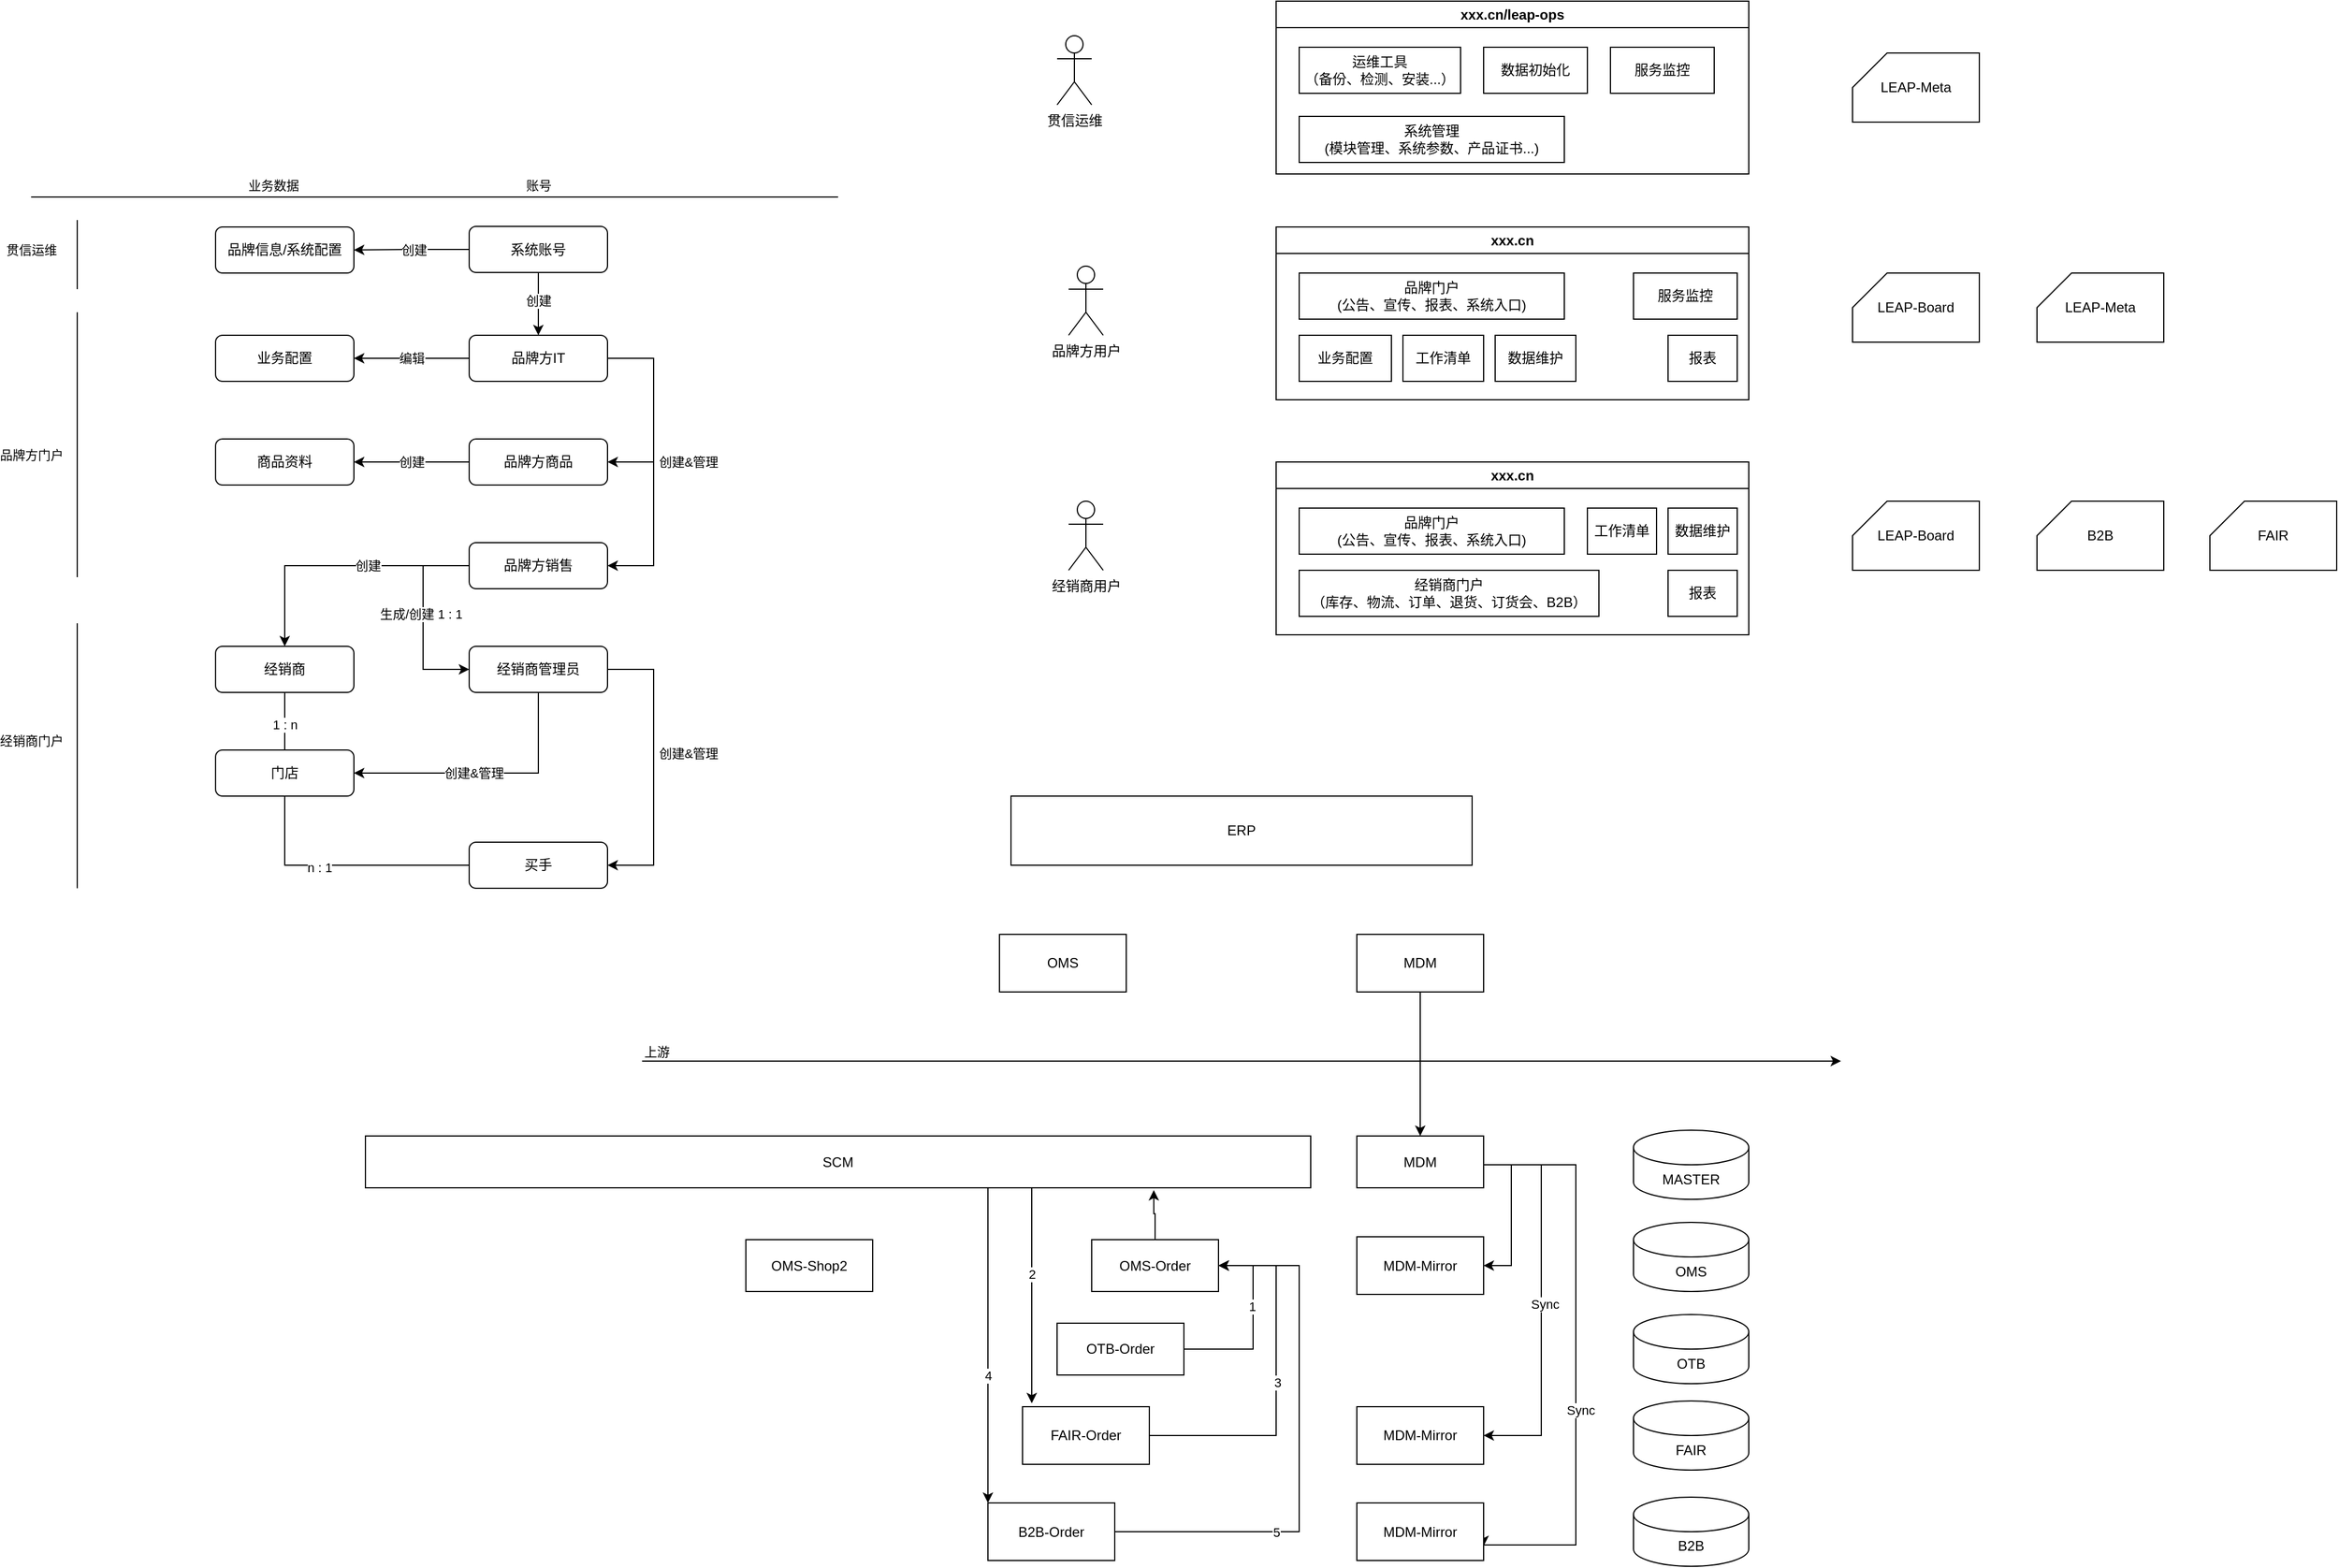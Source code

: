 <mxfile version="21.3.8" type="github">
  <diagram id="C5RBs43oDa-KdzZeNtuy" name="Page-1">
    <mxGraphModel dx="4014" dy="2887" grid="1" gridSize="10" guides="1" tooltips="1" connect="1" arrows="1" fold="1" page="1" pageScale="1" pageWidth="827" pageHeight="1169" math="0" shadow="0">
      <root>
        <mxCell id="WIyWlLk6GJQsqaUBKTNV-0" />
        <mxCell id="WIyWlLk6GJQsqaUBKTNV-1" parent="WIyWlLk6GJQsqaUBKTNV-0" />
        <mxCell id="aKXcUhwsYdAueO1rFDs8-0" value="MASTER" style="shape=cylinder3;whiteSpace=wrap;html=1;boundedLbl=1;backgroundOutline=1;size=15;" vertex="1" parent="WIyWlLk6GJQsqaUBKTNV-1">
          <mxGeometry x="650" y="160" width="100" height="60" as="geometry" />
        </mxCell>
        <mxCell id="aKXcUhwsYdAueO1rFDs8-1" value="FAIR" style="shape=cylinder3;whiteSpace=wrap;html=1;boundedLbl=1;backgroundOutline=1;size=15;" vertex="1" parent="WIyWlLk6GJQsqaUBKTNV-1">
          <mxGeometry x="650" y="395" width="100" height="60" as="geometry" />
        </mxCell>
        <mxCell id="aKXcUhwsYdAueO1rFDs8-2" value="B2B" style="shape=cylinder3;whiteSpace=wrap;html=1;boundedLbl=1;backgroundOutline=1;size=15;" vertex="1" parent="WIyWlLk6GJQsqaUBKTNV-1">
          <mxGeometry x="650" y="478.5" width="100" height="60" as="geometry" />
        </mxCell>
        <mxCell id="aKXcUhwsYdAueO1rFDs8-9" style="edgeStyle=orthogonalEdgeStyle;rounded=0;orthogonalLoop=1;jettySize=auto;html=1;exitX=1;exitY=0.5;exitDx=0;exitDy=0;entryX=1;entryY=0.5;entryDx=0;entryDy=0;" edge="1" parent="WIyWlLk6GJQsqaUBKTNV-1" source="aKXcUhwsYdAueO1rFDs8-3" target="aKXcUhwsYdAueO1rFDs8-7">
          <mxGeometry relative="1" as="geometry">
            <Array as="points">
              <mxPoint x="570" y="190" />
              <mxPoint x="570" y="425" />
            </Array>
          </mxGeometry>
        </mxCell>
        <mxCell id="aKXcUhwsYdAueO1rFDs8-13" value="Sync" style="edgeLabel;html=1;align=center;verticalAlign=middle;resizable=0;points=[];" vertex="1" connectable="0" parent="aKXcUhwsYdAueO1rFDs8-9">
          <mxGeometry x="0.024" y="3" relative="1" as="geometry">
            <mxPoint as="offset" />
          </mxGeometry>
        </mxCell>
        <mxCell id="aKXcUhwsYdAueO1rFDs8-10" style="edgeStyle=orthogonalEdgeStyle;rounded=0;orthogonalLoop=1;jettySize=auto;html=1;entryX=1;entryY=0.75;entryDx=0;entryDy=0;" edge="1" parent="WIyWlLk6GJQsqaUBKTNV-1" source="aKXcUhwsYdAueO1rFDs8-3" target="aKXcUhwsYdAueO1rFDs8-8">
          <mxGeometry relative="1" as="geometry">
            <Array as="points">
              <mxPoint x="600" y="190" />
              <mxPoint x="600" y="520" />
            </Array>
          </mxGeometry>
        </mxCell>
        <mxCell id="aKXcUhwsYdAueO1rFDs8-14" value="Sync" style="edgeLabel;html=1;align=center;verticalAlign=middle;resizable=0;points=[];" vertex="1" connectable="0" parent="aKXcUhwsYdAueO1rFDs8-10">
          <mxGeometry x="0.191" y="4" relative="1" as="geometry">
            <mxPoint as="offset" />
          </mxGeometry>
        </mxCell>
        <mxCell id="aKXcUhwsYdAueO1rFDs8-61" style="edgeStyle=orthogonalEdgeStyle;rounded=0;orthogonalLoop=1;jettySize=auto;html=1;exitX=1;exitY=0.5;exitDx=0;exitDy=0;entryX=1;entryY=0.5;entryDx=0;entryDy=0;" edge="1" parent="WIyWlLk6GJQsqaUBKTNV-1" source="aKXcUhwsYdAueO1rFDs8-3" target="aKXcUhwsYdAueO1rFDs8-60">
          <mxGeometry relative="1" as="geometry">
            <Array as="points">
              <mxPoint x="520" y="190" />
              <mxPoint x="544" y="190" />
              <mxPoint x="544" y="278" />
            </Array>
          </mxGeometry>
        </mxCell>
        <mxCell id="aKXcUhwsYdAueO1rFDs8-3" value="MDM" style="rounded=0;whiteSpace=wrap;html=1;" vertex="1" parent="WIyWlLk6GJQsqaUBKTNV-1">
          <mxGeometry x="410" y="165" width="110" height="45" as="geometry" />
        </mxCell>
        <mxCell id="aKXcUhwsYdAueO1rFDs8-4" value="" style="endArrow=classic;html=1;rounded=0;" edge="1" parent="WIyWlLk6GJQsqaUBKTNV-1">
          <mxGeometry relative="1" as="geometry">
            <mxPoint x="-210" y="100" as="sourcePoint" />
            <mxPoint x="830" y="100" as="targetPoint" />
          </mxGeometry>
        </mxCell>
        <mxCell id="aKXcUhwsYdAueO1rFDs8-6" value="上游" style="edgeLabel;resizable=0;html=1;align=left;verticalAlign=bottom;" connectable="0" vertex="1" parent="aKXcUhwsYdAueO1rFDs8-4">
          <mxGeometry x="-1" relative="1" as="geometry" />
        </mxCell>
        <mxCell id="aKXcUhwsYdAueO1rFDs8-7" value="MDM-Mirror" style="rounded=0;whiteSpace=wrap;html=1;" vertex="1" parent="WIyWlLk6GJQsqaUBKTNV-1">
          <mxGeometry x="410" y="400" width="110" height="50" as="geometry" />
        </mxCell>
        <mxCell id="aKXcUhwsYdAueO1rFDs8-8" value="MDM-Mirror" style="rounded=0;whiteSpace=wrap;html=1;" vertex="1" parent="WIyWlLk6GJQsqaUBKTNV-1">
          <mxGeometry x="410" y="483.5" width="110" height="50" as="geometry" />
        </mxCell>
        <mxCell id="aKXcUhwsYdAueO1rFDs8-12" style="edgeStyle=orthogonalEdgeStyle;rounded=0;orthogonalLoop=1;jettySize=auto;html=1;entryX=0.5;entryY=0;entryDx=0;entryDy=0;" edge="1" parent="WIyWlLk6GJQsqaUBKTNV-1" source="aKXcUhwsYdAueO1rFDs8-11" target="aKXcUhwsYdAueO1rFDs8-3">
          <mxGeometry relative="1" as="geometry" />
        </mxCell>
        <mxCell id="aKXcUhwsYdAueO1rFDs8-11" value="MDM" style="rounded=0;whiteSpace=wrap;html=1;" vertex="1" parent="WIyWlLk6GJQsqaUBKTNV-1">
          <mxGeometry x="410" y="-10" width="110" height="50" as="geometry" />
        </mxCell>
        <mxCell id="aKXcUhwsYdAueO1rFDs8-53" style="edgeStyle=orthogonalEdgeStyle;rounded=0;orthogonalLoop=1;jettySize=auto;html=1;exitX=0.5;exitY=0;exitDx=0;exitDy=0;entryX=0.834;entryY=1.044;entryDx=0;entryDy=0;entryPerimeter=0;" edge="1" parent="WIyWlLk6GJQsqaUBKTNV-1" source="aKXcUhwsYdAueO1rFDs8-16" target="aKXcUhwsYdAueO1rFDs8-30">
          <mxGeometry relative="1" as="geometry" />
        </mxCell>
        <mxCell id="aKXcUhwsYdAueO1rFDs8-16" value="OMS-Order" style="rounded=0;whiteSpace=wrap;html=1;" vertex="1" parent="WIyWlLk6GJQsqaUBKTNV-1">
          <mxGeometry x="180" y="255" width="110" height="45" as="geometry" />
        </mxCell>
        <mxCell id="aKXcUhwsYdAueO1rFDs8-41" style="edgeStyle=orthogonalEdgeStyle;rounded=0;orthogonalLoop=1;jettySize=auto;html=1;exitX=1;exitY=0.5;exitDx=0;exitDy=0;entryX=1;entryY=0.5;entryDx=0;entryDy=0;" edge="1" parent="WIyWlLk6GJQsqaUBKTNV-1" source="aKXcUhwsYdAueO1rFDs8-18" target="aKXcUhwsYdAueO1rFDs8-16">
          <mxGeometry relative="1" as="geometry">
            <Array as="points">
              <mxPoint x="340" y="425" />
              <mxPoint x="340" y="278" />
            </Array>
          </mxGeometry>
        </mxCell>
        <mxCell id="aKXcUhwsYdAueO1rFDs8-50" value="3" style="edgeLabel;html=1;align=center;verticalAlign=middle;resizable=0;points=[];" vertex="1" connectable="0" parent="aKXcUhwsYdAueO1rFDs8-41">
          <mxGeometry x="0.015" y="-1" relative="1" as="geometry">
            <mxPoint as="offset" />
          </mxGeometry>
        </mxCell>
        <mxCell id="aKXcUhwsYdAueO1rFDs8-18" value="FAIR-Order" style="rounded=0;whiteSpace=wrap;html=1;" vertex="1" parent="WIyWlLk6GJQsqaUBKTNV-1">
          <mxGeometry x="120" y="400" width="110" height="50" as="geometry" />
        </mxCell>
        <mxCell id="aKXcUhwsYdAueO1rFDs8-42" style="edgeStyle=orthogonalEdgeStyle;rounded=0;orthogonalLoop=1;jettySize=auto;html=1;exitX=1;exitY=0.5;exitDx=0;exitDy=0;entryX=1;entryY=0.5;entryDx=0;entryDy=0;" edge="1" parent="WIyWlLk6GJQsqaUBKTNV-1" source="aKXcUhwsYdAueO1rFDs8-19" target="aKXcUhwsYdAueO1rFDs8-16">
          <mxGeometry relative="1" as="geometry">
            <Array as="points">
              <mxPoint x="360" y="509" />
              <mxPoint x="360" y="278" />
            </Array>
          </mxGeometry>
        </mxCell>
        <mxCell id="aKXcUhwsYdAueO1rFDs8-52" value="5" style="edgeLabel;html=1;align=center;verticalAlign=middle;resizable=0;points=[];" vertex="1" connectable="0" parent="aKXcUhwsYdAueO1rFDs8-42">
          <mxGeometry x="-0.531" y="-3" relative="1" as="geometry">
            <mxPoint x="32" y="-3" as="offset" />
          </mxGeometry>
        </mxCell>
        <mxCell id="aKXcUhwsYdAueO1rFDs8-19" value="B2B-Order" style="rounded=0;whiteSpace=wrap;html=1;" vertex="1" parent="WIyWlLk6GJQsqaUBKTNV-1">
          <mxGeometry x="90" y="483.5" width="110" height="50" as="geometry" />
        </mxCell>
        <mxCell id="aKXcUhwsYdAueO1rFDs8-22" value="OMS" style="rounded=0;whiteSpace=wrap;html=1;" vertex="1" parent="WIyWlLk6GJQsqaUBKTNV-1">
          <mxGeometry x="100" y="-10" width="110" height="50" as="geometry" />
        </mxCell>
        <mxCell id="aKXcUhwsYdAueO1rFDs8-24" value="ERP" style="rounded=0;whiteSpace=wrap;html=1;" vertex="1" parent="WIyWlLk6GJQsqaUBKTNV-1">
          <mxGeometry x="110" y="-130" width="400" height="60" as="geometry" />
        </mxCell>
        <mxCell id="aKXcUhwsYdAueO1rFDs8-29" value="OMS" style="shape=cylinder3;whiteSpace=wrap;html=1;boundedLbl=1;backgroundOutline=1;size=15;" vertex="1" parent="WIyWlLk6GJQsqaUBKTNV-1">
          <mxGeometry x="650" y="240" width="100" height="60" as="geometry" />
        </mxCell>
        <mxCell id="aKXcUhwsYdAueO1rFDs8-47" style="edgeStyle=orthogonalEdgeStyle;rounded=0;orthogonalLoop=1;jettySize=auto;html=1;entryX=0.073;entryY=-0.06;entryDx=0;entryDy=0;entryPerimeter=0;" edge="1" parent="WIyWlLk6GJQsqaUBKTNV-1" source="aKXcUhwsYdAueO1rFDs8-30" target="aKXcUhwsYdAueO1rFDs8-18">
          <mxGeometry relative="1" as="geometry">
            <Array as="points">
              <mxPoint x="128" y="230" />
              <mxPoint x="128" y="230" />
            </Array>
          </mxGeometry>
        </mxCell>
        <mxCell id="aKXcUhwsYdAueO1rFDs8-48" value="2" style="edgeLabel;html=1;align=center;verticalAlign=middle;resizable=0;points=[];" vertex="1" connectable="0" parent="aKXcUhwsYdAueO1rFDs8-47">
          <mxGeometry x="-0.198" relative="1" as="geometry">
            <mxPoint as="offset" />
          </mxGeometry>
        </mxCell>
        <mxCell id="aKXcUhwsYdAueO1rFDs8-49" style="edgeStyle=orthogonalEdgeStyle;rounded=0;orthogonalLoop=1;jettySize=auto;html=1;entryX=0;entryY=0;entryDx=0;entryDy=0;" edge="1" parent="WIyWlLk6GJQsqaUBKTNV-1" source="aKXcUhwsYdAueO1rFDs8-30" target="aKXcUhwsYdAueO1rFDs8-19">
          <mxGeometry relative="1" as="geometry">
            <Array as="points">
              <mxPoint x="90" y="290" />
              <mxPoint x="90" y="290" />
            </Array>
          </mxGeometry>
        </mxCell>
        <mxCell id="aKXcUhwsYdAueO1rFDs8-51" value="4" style="edgeLabel;html=1;align=center;verticalAlign=middle;resizable=0;points=[];" vertex="1" connectable="0" parent="aKXcUhwsYdAueO1rFDs8-49">
          <mxGeometry x="0.177" y="-1" relative="1" as="geometry">
            <mxPoint x="1" y="2" as="offset" />
          </mxGeometry>
        </mxCell>
        <mxCell id="aKXcUhwsYdAueO1rFDs8-30" value="SCM" style="rounded=0;whiteSpace=wrap;html=1;" vertex="1" parent="WIyWlLk6GJQsqaUBKTNV-1">
          <mxGeometry x="-450" y="165" width="820" height="45" as="geometry" />
        </mxCell>
        <mxCell id="aKXcUhwsYdAueO1rFDs8-33" value="OTB" style="shape=cylinder3;whiteSpace=wrap;html=1;boundedLbl=1;backgroundOutline=1;size=15;" vertex="1" parent="WIyWlLk6GJQsqaUBKTNV-1">
          <mxGeometry x="650" y="320" width="100" height="60" as="geometry" />
        </mxCell>
        <mxCell id="aKXcUhwsYdAueO1rFDs8-38" style="edgeStyle=orthogonalEdgeStyle;rounded=0;orthogonalLoop=1;jettySize=auto;html=1;entryX=1;entryY=0.5;entryDx=0;entryDy=0;" edge="1" parent="WIyWlLk6GJQsqaUBKTNV-1" source="aKXcUhwsYdAueO1rFDs8-34" target="aKXcUhwsYdAueO1rFDs8-16">
          <mxGeometry relative="1" as="geometry">
            <Array as="points">
              <mxPoint x="320" y="350" />
              <mxPoint x="320" y="278" />
            </Array>
          </mxGeometry>
        </mxCell>
        <mxCell id="aKXcUhwsYdAueO1rFDs8-46" value="1" style="edgeLabel;html=1;align=center;verticalAlign=middle;resizable=0;points=[];" vertex="1" connectable="0" parent="aKXcUhwsYdAueO1rFDs8-38">
          <mxGeometry x="0.194" y="1" relative="1" as="geometry">
            <mxPoint as="offset" />
          </mxGeometry>
        </mxCell>
        <mxCell id="aKXcUhwsYdAueO1rFDs8-34" value="OTB-Order" style="rounded=0;whiteSpace=wrap;html=1;" vertex="1" parent="WIyWlLk6GJQsqaUBKTNV-1">
          <mxGeometry x="150" y="327.5" width="110" height="45" as="geometry" />
        </mxCell>
        <mxCell id="aKXcUhwsYdAueO1rFDs8-59" value="OMS-Shop2" style="rounded=0;whiteSpace=wrap;html=1;" vertex="1" parent="WIyWlLk6GJQsqaUBKTNV-1">
          <mxGeometry x="-120" y="255" width="110" height="45" as="geometry" />
        </mxCell>
        <mxCell id="aKXcUhwsYdAueO1rFDs8-60" value="MDM-Mirror" style="rounded=0;whiteSpace=wrap;html=1;" vertex="1" parent="WIyWlLk6GJQsqaUBKTNV-1">
          <mxGeometry x="410" y="252.5" width="110" height="50" as="geometry" />
        </mxCell>
        <mxCell id="aKXcUhwsYdAueO1rFDs8-64" style="edgeStyle=orthogonalEdgeStyle;rounded=0;orthogonalLoop=1;jettySize=auto;html=1;exitX=0.5;exitY=1;exitDx=0;exitDy=0;endArrow=none;endFill=0;" edge="1" parent="WIyWlLk6GJQsqaUBKTNV-1" source="aKXcUhwsYdAueO1rFDs8-62" target="aKXcUhwsYdAueO1rFDs8-63">
          <mxGeometry relative="1" as="geometry" />
        </mxCell>
        <mxCell id="aKXcUhwsYdAueO1rFDs8-65" value="1 : n" style="edgeLabel;html=1;align=center;verticalAlign=middle;resizable=0;points=[];" vertex="1" connectable="0" parent="aKXcUhwsYdAueO1rFDs8-64">
          <mxGeometry x="-0.467" relative="1" as="geometry">
            <mxPoint y="14" as="offset" />
          </mxGeometry>
        </mxCell>
        <mxCell id="aKXcUhwsYdAueO1rFDs8-70" style="edgeStyle=orthogonalEdgeStyle;rounded=0;orthogonalLoop=1;jettySize=auto;html=1;exitX=0;exitY=0.5;exitDx=0;exitDy=0;" edge="1" parent="WIyWlLk6GJQsqaUBKTNV-1" source="aKXcUhwsYdAueO1rFDs8-75" target="aKXcUhwsYdAueO1rFDs8-69">
          <mxGeometry relative="1" as="geometry">
            <Array as="points">
              <mxPoint x="-400" y="-330" />
              <mxPoint x="-400" y="-240" />
            </Array>
          </mxGeometry>
        </mxCell>
        <mxCell id="aKXcUhwsYdAueO1rFDs8-71" value="生成/创建 1 : 1" style="edgeLabel;html=1;align=center;verticalAlign=middle;resizable=0;points=[];" vertex="1" connectable="0" parent="aKXcUhwsYdAueO1rFDs8-70">
          <mxGeometry x="-0.04" y="-2" relative="1" as="geometry">
            <mxPoint as="offset" />
          </mxGeometry>
        </mxCell>
        <mxCell id="aKXcUhwsYdAueO1rFDs8-62" value="经销商" style="rounded=1;whiteSpace=wrap;html=1;" vertex="1" parent="WIyWlLk6GJQsqaUBKTNV-1">
          <mxGeometry x="-580" y="-260" width="120" height="40" as="geometry" />
        </mxCell>
        <mxCell id="aKXcUhwsYdAueO1rFDs8-67" style="edgeStyle=orthogonalEdgeStyle;rounded=0;orthogonalLoop=1;jettySize=auto;html=1;exitX=0.5;exitY=1;exitDx=0;exitDy=0;entryX=0;entryY=0.5;entryDx=0;entryDy=0;endArrow=none;endFill=0;" edge="1" parent="WIyWlLk6GJQsqaUBKTNV-1" source="aKXcUhwsYdAueO1rFDs8-63" target="aKXcUhwsYdAueO1rFDs8-66">
          <mxGeometry relative="1" as="geometry" />
        </mxCell>
        <mxCell id="aKXcUhwsYdAueO1rFDs8-68" value="n : 1" style="edgeLabel;html=1;align=center;verticalAlign=middle;resizable=0;points=[];" vertex="1" connectable="0" parent="aKXcUhwsYdAueO1rFDs8-67">
          <mxGeometry x="-0.18" y="-2" relative="1" as="geometry">
            <mxPoint as="offset" />
          </mxGeometry>
        </mxCell>
        <mxCell id="aKXcUhwsYdAueO1rFDs8-63" value="门店" style="rounded=1;whiteSpace=wrap;html=1;" vertex="1" parent="WIyWlLk6GJQsqaUBKTNV-1">
          <mxGeometry x="-580" y="-170" width="120" height="40" as="geometry" />
        </mxCell>
        <mxCell id="aKXcUhwsYdAueO1rFDs8-66" value="买手" style="rounded=1;whiteSpace=wrap;html=1;" vertex="1" parent="WIyWlLk6GJQsqaUBKTNV-1">
          <mxGeometry x="-360" y="-90" width="120" height="40" as="geometry" />
        </mxCell>
        <mxCell id="aKXcUhwsYdAueO1rFDs8-72" style="edgeStyle=orthogonalEdgeStyle;rounded=0;orthogonalLoop=1;jettySize=auto;html=1;exitX=1;exitY=0.5;exitDx=0;exitDy=0;entryX=1;entryY=0.5;entryDx=0;entryDy=0;" edge="1" parent="WIyWlLk6GJQsqaUBKTNV-1" source="aKXcUhwsYdAueO1rFDs8-69" target="aKXcUhwsYdAueO1rFDs8-66">
          <mxGeometry relative="1" as="geometry">
            <Array as="points">
              <mxPoint x="-200" y="-240" />
              <mxPoint x="-200" y="-70" />
            </Array>
          </mxGeometry>
        </mxCell>
        <mxCell id="aKXcUhwsYdAueO1rFDs8-74" value="创建&amp;amp;管理" style="edgeLabel;html=1;align=center;verticalAlign=middle;resizable=0;points=[];" vertex="1" connectable="0" parent="aKXcUhwsYdAueO1rFDs8-72">
          <mxGeometry x="-0.1" relative="1" as="geometry">
            <mxPoint x="30" as="offset" />
          </mxGeometry>
        </mxCell>
        <mxCell id="aKXcUhwsYdAueO1rFDs8-97" style="edgeStyle=orthogonalEdgeStyle;rounded=0;orthogonalLoop=1;jettySize=auto;html=1;exitX=0.5;exitY=1;exitDx=0;exitDy=0;entryX=1;entryY=0.5;entryDx=0;entryDy=0;" edge="1" parent="WIyWlLk6GJQsqaUBKTNV-1" source="aKXcUhwsYdAueO1rFDs8-69" target="aKXcUhwsYdAueO1rFDs8-63">
          <mxGeometry relative="1" as="geometry">
            <Array as="points">
              <mxPoint x="-300" y="-150" />
            </Array>
          </mxGeometry>
        </mxCell>
        <mxCell id="aKXcUhwsYdAueO1rFDs8-98" value="创建&amp;amp;管理" style="edgeLabel;html=1;align=center;verticalAlign=middle;resizable=0;points=[];" vertex="1" connectable="0" parent="aKXcUhwsYdAueO1rFDs8-97">
          <mxGeometry x="0.096" relative="1" as="geometry">
            <mxPoint as="offset" />
          </mxGeometry>
        </mxCell>
        <mxCell id="aKXcUhwsYdAueO1rFDs8-69" value="经销商管理员" style="rounded=1;whiteSpace=wrap;html=1;" vertex="1" parent="WIyWlLk6GJQsqaUBKTNV-1">
          <mxGeometry x="-360" y="-260" width="120" height="40" as="geometry" />
        </mxCell>
        <mxCell id="aKXcUhwsYdAueO1rFDs8-76" style="edgeStyle=orthogonalEdgeStyle;rounded=0;orthogonalLoop=1;jettySize=auto;html=1;exitX=0;exitY=0.5;exitDx=0;exitDy=0;entryX=0.5;entryY=0;entryDx=0;entryDy=0;" edge="1" parent="WIyWlLk6GJQsqaUBKTNV-1" source="aKXcUhwsYdAueO1rFDs8-75" target="aKXcUhwsYdAueO1rFDs8-62">
          <mxGeometry relative="1" as="geometry" />
        </mxCell>
        <mxCell id="aKXcUhwsYdAueO1rFDs8-77" value="创建" style="edgeLabel;html=1;align=center;verticalAlign=middle;resizable=0;points=[];" vertex="1" connectable="0" parent="aKXcUhwsYdAueO1rFDs8-76">
          <mxGeometry x="-0.233" relative="1" as="geometry">
            <mxPoint as="offset" />
          </mxGeometry>
        </mxCell>
        <mxCell id="aKXcUhwsYdAueO1rFDs8-75" value="品牌方销售" style="rounded=1;whiteSpace=wrap;html=1;" vertex="1" parent="WIyWlLk6GJQsqaUBKTNV-1">
          <mxGeometry x="-360" y="-350" width="120" height="40" as="geometry" />
        </mxCell>
        <mxCell id="aKXcUhwsYdAueO1rFDs8-83" value="创建" style="edgeStyle=orthogonalEdgeStyle;rounded=0;orthogonalLoop=1;jettySize=auto;html=1;exitX=0;exitY=0.5;exitDx=0;exitDy=0;" edge="1" parent="WIyWlLk6GJQsqaUBKTNV-1" source="aKXcUhwsYdAueO1rFDs8-78" target="aKXcUhwsYdAueO1rFDs8-82">
          <mxGeometry relative="1" as="geometry" />
        </mxCell>
        <mxCell id="aKXcUhwsYdAueO1rFDs8-78" value="品牌方商品" style="rounded=1;whiteSpace=wrap;html=1;" vertex="1" parent="WIyWlLk6GJQsqaUBKTNV-1">
          <mxGeometry x="-360" y="-440" width="120" height="40" as="geometry" />
        </mxCell>
        <mxCell id="aKXcUhwsYdAueO1rFDs8-80" value="创建&amp;amp;管理" style="edgeStyle=orthogonalEdgeStyle;rounded=0;orthogonalLoop=1;jettySize=auto;html=1;exitX=1;exitY=0.5;exitDx=0;exitDy=0;entryX=1;entryY=0.5;entryDx=0;entryDy=0;" edge="1" parent="WIyWlLk6GJQsqaUBKTNV-1" source="aKXcUhwsYdAueO1rFDs8-79" target="aKXcUhwsYdAueO1rFDs8-78">
          <mxGeometry x="0.529" y="-30" relative="1" as="geometry">
            <Array as="points">
              <mxPoint x="-200" y="-510" />
              <mxPoint x="-200" y="-420" />
            </Array>
            <mxPoint x="30" y="30" as="offset" />
          </mxGeometry>
        </mxCell>
        <mxCell id="aKXcUhwsYdAueO1rFDs8-81" style="edgeStyle=orthogonalEdgeStyle;rounded=0;orthogonalLoop=1;jettySize=auto;html=1;exitX=1;exitY=0.5;exitDx=0;exitDy=0;entryX=1;entryY=0.5;entryDx=0;entryDy=0;" edge="1" parent="WIyWlLk6GJQsqaUBKTNV-1" source="aKXcUhwsYdAueO1rFDs8-79" target="aKXcUhwsYdAueO1rFDs8-75">
          <mxGeometry relative="1" as="geometry">
            <Array as="points">
              <mxPoint x="-200" y="-510" />
              <mxPoint x="-200" y="-330" />
            </Array>
          </mxGeometry>
        </mxCell>
        <mxCell id="aKXcUhwsYdAueO1rFDs8-94" style="edgeStyle=orthogonalEdgeStyle;rounded=0;orthogonalLoop=1;jettySize=auto;html=1;exitX=0;exitY=0.5;exitDx=0;exitDy=0;" edge="1" parent="WIyWlLk6GJQsqaUBKTNV-1" source="aKXcUhwsYdAueO1rFDs8-79" target="aKXcUhwsYdAueO1rFDs8-93">
          <mxGeometry relative="1" as="geometry" />
        </mxCell>
        <mxCell id="aKXcUhwsYdAueO1rFDs8-95" value="编辑" style="edgeLabel;html=1;align=center;verticalAlign=middle;resizable=0;points=[];" vertex="1" connectable="0" parent="aKXcUhwsYdAueO1rFDs8-94">
          <mxGeometry x="0.14" y="1" relative="1" as="geometry">
            <mxPoint x="7" y="-1" as="offset" />
          </mxGeometry>
        </mxCell>
        <mxCell id="aKXcUhwsYdAueO1rFDs8-79" value="品牌方IT" style="rounded=1;whiteSpace=wrap;html=1;" vertex="1" parent="WIyWlLk6GJQsqaUBKTNV-1">
          <mxGeometry x="-360" y="-530" width="120" height="40" as="geometry" />
        </mxCell>
        <mxCell id="aKXcUhwsYdAueO1rFDs8-82" value="商品资料" style="rounded=1;whiteSpace=wrap;html=1;" vertex="1" parent="WIyWlLk6GJQsqaUBKTNV-1">
          <mxGeometry x="-580" y="-440" width="120" height="40" as="geometry" />
        </mxCell>
        <mxCell id="aKXcUhwsYdAueO1rFDs8-84" value="" style="endArrow=none;html=1;rounded=0;" edge="1" parent="WIyWlLk6GJQsqaUBKTNV-1">
          <mxGeometry width="50" height="50" relative="1" as="geometry">
            <mxPoint x="-740" y="-650" as="sourcePoint" />
            <mxPoint x="-40" y="-650" as="targetPoint" />
          </mxGeometry>
        </mxCell>
        <mxCell id="aKXcUhwsYdAueO1rFDs8-85" value="账号" style="edgeLabel;html=1;align=center;verticalAlign=middle;resizable=0;points=[];" vertex="1" connectable="0" parent="aKXcUhwsYdAueO1rFDs8-84">
          <mxGeometry x="0.266" relative="1" as="geometry">
            <mxPoint x="-3" y="-10" as="offset" />
          </mxGeometry>
        </mxCell>
        <mxCell id="aKXcUhwsYdAueO1rFDs8-86" value="业务数据" style="edgeLabel;html=1;align=center;verticalAlign=middle;resizable=0;points=[];" vertex="1" connectable="0" parent="aKXcUhwsYdAueO1rFDs8-84">
          <mxGeometry x="-0.426" relative="1" as="geometry">
            <mxPoint x="9" y="-10" as="offset" />
          </mxGeometry>
        </mxCell>
        <mxCell id="aKXcUhwsYdAueO1rFDs8-90" style="edgeStyle=orthogonalEdgeStyle;rounded=0;orthogonalLoop=1;jettySize=auto;html=1;" edge="1" parent="WIyWlLk6GJQsqaUBKTNV-1" source="aKXcUhwsYdAueO1rFDs8-87" target="aKXcUhwsYdAueO1rFDs8-88">
          <mxGeometry relative="1" as="geometry" />
        </mxCell>
        <mxCell id="aKXcUhwsYdAueO1rFDs8-96" value="创建" style="edgeLabel;html=1;align=center;verticalAlign=middle;resizable=0;points=[];" vertex="1" connectable="0" parent="aKXcUhwsYdAueO1rFDs8-90">
          <mxGeometry x="-0.045" relative="1" as="geometry">
            <mxPoint as="offset" />
          </mxGeometry>
        </mxCell>
        <mxCell id="aKXcUhwsYdAueO1rFDs8-91" style="edgeStyle=orthogonalEdgeStyle;rounded=0;orthogonalLoop=1;jettySize=auto;html=1;exitX=0.5;exitY=1;exitDx=0;exitDy=0;entryX=0.5;entryY=0;entryDx=0;entryDy=0;" edge="1" parent="WIyWlLk6GJQsqaUBKTNV-1" source="aKXcUhwsYdAueO1rFDs8-87" target="aKXcUhwsYdAueO1rFDs8-79">
          <mxGeometry relative="1" as="geometry" />
        </mxCell>
        <mxCell id="aKXcUhwsYdAueO1rFDs8-92" value="创建" style="edgeLabel;html=1;align=center;verticalAlign=middle;resizable=0;points=[];" vertex="1" connectable="0" parent="aKXcUhwsYdAueO1rFDs8-91">
          <mxGeometry x="0.083" y="2" relative="1" as="geometry">
            <mxPoint x="-2" y="-5" as="offset" />
          </mxGeometry>
        </mxCell>
        <mxCell id="aKXcUhwsYdAueO1rFDs8-87" value="系统账号" style="rounded=1;whiteSpace=wrap;html=1;" vertex="1" parent="WIyWlLk6GJQsqaUBKTNV-1">
          <mxGeometry x="-360" y="-624.5" width="120" height="40" as="geometry" />
        </mxCell>
        <mxCell id="aKXcUhwsYdAueO1rFDs8-88" value="品牌信息/系统配置" style="rounded=1;whiteSpace=wrap;html=1;" vertex="1" parent="WIyWlLk6GJQsqaUBKTNV-1">
          <mxGeometry x="-580" y="-624" width="120" height="40" as="geometry" />
        </mxCell>
        <mxCell id="aKXcUhwsYdAueO1rFDs8-93" value="业务配置" style="rounded=1;whiteSpace=wrap;html=1;" vertex="1" parent="WIyWlLk6GJQsqaUBKTNV-1">
          <mxGeometry x="-580" y="-530" width="120" height="40" as="geometry" />
        </mxCell>
        <mxCell id="aKXcUhwsYdAueO1rFDs8-99" value="" style="endArrow=none;html=1;rounded=0;" edge="1" parent="WIyWlLk6GJQsqaUBKTNV-1">
          <mxGeometry width="50" height="50" relative="1" as="geometry">
            <mxPoint x="-700" y="-320" as="sourcePoint" />
            <mxPoint x="-700" y="-550" as="targetPoint" />
          </mxGeometry>
        </mxCell>
        <mxCell id="aKXcUhwsYdAueO1rFDs8-101" value="品牌方门户" style="edgeLabel;html=1;align=center;verticalAlign=middle;resizable=0;points=[];" vertex="1" connectable="0" parent="aKXcUhwsYdAueO1rFDs8-99">
          <mxGeometry x="0.24" y="2" relative="1" as="geometry">
            <mxPoint x="-38" y="36" as="offset" />
          </mxGeometry>
        </mxCell>
        <mxCell id="aKXcUhwsYdAueO1rFDs8-100" value="" style="endArrow=none;html=1;rounded=0;" edge="1" parent="WIyWlLk6GJQsqaUBKTNV-1">
          <mxGeometry width="50" height="50" relative="1" as="geometry">
            <mxPoint x="-700" y="-50" as="sourcePoint" />
            <mxPoint x="-700" y="-280" as="targetPoint" />
          </mxGeometry>
        </mxCell>
        <mxCell id="aKXcUhwsYdAueO1rFDs8-104" value="经销商门户" style="edgeLabel;html=1;align=center;verticalAlign=middle;resizable=0;points=[];" vertex="1" connectable="0" parent="aKXcUhwsYdAueO1rFDs8-100">
          <mxGeometry x="0.113" y="-3" relative="1" as="geometry">
            <mxPoint x="-43" as="offset" />
          </mxGeometry>
        </mxCell>
        <mxCell id="aKXcUhwsYdAueO1rFDs8-102" value="" style="endArrow=none;html=1;rounded=0;" edge="1" parent="WIyWlLk6GJQsqaUBKTNV-1">
          <mxGeometry width="50" height="50" relative="1" as="geometry">
            <mxPoint x="-700" y="-570" as="sourcePoint" />
            <mxPoint x="-700" y="-630" as="targetPoint" />
          </mxGeometry>
        </mxCell>
        <mxCell id="aKXcUhwsYdAueO1rFDs8-103" value="贯信运维" style="edgeLabel;html=1;align=center;verticalAlign=middle;resizable=0;points=[];" vertex="1" connectable="0" parent="aKXcUhwsYdAueO1rFDs8-102">
          <mxGeometry x="0.24" y="2" relative="1" as="geometry">
            <mxPoint x="-38" y="3" as="offset" />
          </mxGeometry>
        </mxCell>
        <mxCell id="aKXcUhwsYdAueO1rFDs8-105" value="品牌方用户" style="shape=umlActor;verticalLabelPosition=bottom;verticalAlign=top;html=1;outlineConnect=0;" vertex="1" parent="WIyWlLk6GJQsqaUBKTNV-1">
          <mxGeometry x="160" y="-590" width="30" height="60" as="geometry" />
        </mxCell>
        <mxCell id="aKXcUhwsYdAueO1rFDs8-106" value="贯信运维" style="shape=umlActor;verticalLabelPosition=bottom;verticalAlign=top;html=1;outlineConnect=0;" vertex="1" parent="WIyWlLk6GJQsqaUBKTNV-1">
          <mxGeometry x="150" y="-790" width="30" height="60" as="geometry" />
        </mxCell>
        <mxCell id="aKXcUhwsYdAueO1rFDs8-107" value="xxx.cn/leap-ops" style="swimlane;whiteSpace=wrap;html=1;" vertex="1" parent="WIyWlLk6GJQsqaUBKTNV-1">
          <mxGeometry x="340" y="-820" width="410" height="150" as="geometry" />
        </mxCell>
        <mxCell id="aKXcUhwsYdAueO1rFDs8-108" value="服务监控" style="rounded=0;whiteSpace=wrap;html=1;" vertex="1" parent="aKXcUhwsYdAueO1rFDs8-107">
          <mxGeometry x="290" y="40" width="90" height="40" as="geometry" />
        </mxCell>
        <mxCell id="aKXcUhwsYdAueO1rFDs8-110" value="运维工具&lt;br&gt;（备份、检测、安装...）" style="rounded=0;whiteSpace=wrap;html=1;" vertex="1" parent="aKXcUhwsYdAueO1rFDs8-107">
          <mxGeometry x="20" y="40" width="140" height="40" as="geometry" />
        </mxCell>
        <mxCell id="aKXcUhwsYdAueO1rFDs8-111" value="系统管理&lt;br&gt;(模块管理、系统参数、产品证书...)" style="rounded=0;whiteSpace=wrap;html=1;" vertex="1" parent="aKXcUhwsYdAueO1rFDs8-107">
          <mxGeometry x="20" y="100" width="230" height="40" as="geometry" />
        </mxCell>
        <mxCell id="aKXcUhwsYdAueO1rFDs8-109" value="数据初始化" style="rounded=0;whiteSpace=wrap;html=1;" vertex="1" parent="aKXcUhwsYdAueO1rFDs8-107">
          <mxGeometry x="180" y="40" width="90" height="40" as="geometry" />
        </mxCell>
        <mxCell id="aKXcUhwsYdAueO1rFDs8-112" value="xxx.cn" style="swimlane;whiteSpace=wrap;html=1;" vertex="1" parent="WIyWlLk6GJQsqaUBKTNV-1">
          <mxGeometry x="340" y="-624" width="410" height="150" as="geometry" />
        </mxCell>
        <mxCell id="aKXcUhwsYdAueO1rFDs8-113" value="服务监控" style="rounded=0;whiteSpace=wrap;html=1;" vertex="1" parent="aKXcUhwsYdAueO1rFDs8-112">
          <mxGeometry x="310" y="40" width="90" height="40" as="geometry" />
        </mxCell>
        <mxCell id="aKXcUhwsYdAueO1rFDs8-115" value="品牌门户&lt;br&gt;(公告、宣传、报表、系统入口)" style="rounded=0;whiteSpace=wrap;html=1;" vertex="1" parent="aKXcUhwsYdAueO1rFDs8-112">
          <mxGeometry x="20" y="40" width="230" height="40" as="geometry" />
        </mxCell>
        <mxCell id="aKXcUhwsYdAueO1rFDs8-117" value="业务配置" style="rounded=0;whiteSpace=wrap;html=1;" vertex="1" parent="aKXcUhwsYdAueO1rFDs8-112">
          <mxGeometry x="20" y="94" width="80" height="40" as="geometry" />
        </mxCell>
        <mxCell id="aKXcUhwsYdAueO1rFDs8-118" value="工作清单" style="rounded=0;whiteSpace=wrap;html=1;" vertex="1" parent="aKXcUhwsYdAueO1rFDs8-112">
          <mxGeometry x="110" y="94" width="70" height="40" as="geometry" />
        </mxCell>
        <mxCell id="aKXcUhwsYdAueO1rFDs8-119" value="报表" style="rounded=0;whiteSpace=wrap;html=1;" vertex="1" parent="aKXcUhwsYdAueO1rFDs8-112">
          <mxGeometry x="340" y="94" width="60" height="40" as="geometry" />
        </mxCell>
        <mxCell id="aKXcUhwsYdAueO1rFDs8-129" value="数据维护" style="rounded=0;whiteSpace=wrap;html=1;" vertex="1" parent="aKXcUhwsYdAueO1rFDs8-112">
          <mxGeometry x="190" y="94" width="70" height="40" as="geometry" />
        </mxCell>
        <mxCell id="aKXcUhwsYdAueO1rFDs8-120" value="经销商用户" style="shape=umlActor;verticalLabelPosition=bottom;verticalAlign=top;html=1;outlineConnect=0;" vertex="1" parent="WIyWlLk6GJQsqaUBKTNV-1">
          <mxGeometry x="160" y="-386" width="30" height="60" as="geometry" />
        </mxCell>
        <mxCell id="aKXcUhwsYdAueO1rFDs8-121" value="xxx.cn" style="swimlane;whiteSpace=wrap;html=1;" vertex="1" parent="WIyWlLk6GJQsqaUBKTNV-1">
          <mxGeometry x="340" y="-420" width="410" height="150" as="geometry" />
        </mxCell>
        <mxCell id="aKXcUhwsYdAueO1rFDs8-123" value="品牌门户&lt;br&gt;(公告、宣传、报表、系统入口)" style="rounded=0;whiteSpace=wrap;html=1;" vertex="1" parent="aKXcUhwsYdAueO1rFDs8-121">
          <mxGeometry x="20" y="40" width="230" height="40" as="geometry" />
        </mxCell>
        <mxCell id="aKXcUhwsYdAueO1rFDs8-125" value="工作清单" style="rounded=0;whiteSpace=wrap;html=1;" vertex="1" parent="aKXcUhwsYdAueO1rFDs8-121">
          <mxGeometry x="270" y="40" width="60" height="40" as="geometry" />
        </mxCell>
        <mxCell id="aKXcUhwsYdAueO1rFDs8-126" value="报表" style="rounded=0;whiteSpace=wrap;html=1;" vertex="1" parent="aKXcUhwsYdAueO1rFDs8-121">
          <mxGeometry x="340" y="94" width="60" height="40" as="geometry" />
        </mxCell>
        <mxCell id="aKXcUhwsYdAueO1rFDs8-127" value="经销商门户&lt;br&gt;（库存、物流、订单、退货、订货会、B2B）" style="rounded=0;whiteSpace=wrap;html=1;" vertex="1" parent="aKXcUhwsYdAueO1rFDs8-121">
          <mxGeometry x="20" y="94" width="260" height="40" as="geometry" />
        </mxCell>
        <mxCell id="aKXcUhwsYdAueO1rFDs8-130" value="数据维护" style="rounded=0;whiteSpace=wrap;html=1;" vertex="1" parent="aKXcUhwsYdAueO1rFDs8-121">
          <mxGeometry x="340" y="40" width="60" height="40" as="geometry" />
        </mxCell>
        <mxCell id="aKXcUhwsYdAueO1rFDs8-131" value="LEAP-Meta" style="shape=card;whiteSpace=wrap;html=1;" vertex="1" parent="WIyWlLk6GJQsqaUBKTNV-1">
          <mxGeometry x="840" y="-775" width="110" height="60" as="geometry" />
        </mxCell>
        <mxCell id="aKXcUhwsYdAueO1rFDs8-132" value="LEAP-Board" style="shape=card;whiteSpace=wrap;html=1;" vertex="1" parent="WIyWlLk6GJQsqaUBKTNV-1">
          <mxGeometry x="840" y="-584" width="110" height="60" as="geometry" />
        </mxCell>
        <mxCell id="aKXcUhwsYdAueO1rFDs8-133" value="B2B" style="shape=card;whiteSpace=wrap;html=1;" vertex="1" parent="WIyWlLk6GJQsqaUBKTNV-1">
          <mxGeometry x="1000" y="-386" width="110" height="60" as="geometry" />
        </mxCell>
        <mxCell id="aKXcUhwsYdAueO1rFDs8-134" value="FAIR" style="shape=card;whiteSpace=wrap;html=1;" vertex="1" parent="WIyWlLk6GJQsqaUBKTNV-1">
          <mxGeometry x="1150" y="-386" width="110" height="60" as="geometry" />
        </mxCell>
        <mxCell id="aKXcUhwsYdAueO1rFDs8-135" value="LEAP-Meta" style="shape=card;whiteSpace=wrap;html=1;" vertex="1" parent="WIyWlLk6GJQsqaUBKTNV-1">
          <mxGeometry x="1000" y="-584" width="110" height="60" as="geometry" />
        </mxCell>
        <mxCell id="aKXcUhwsYdAueO1rFDs8-136" value="LEAP-Board" style="shape=card;whiteSpace=wrap;html=1;" vertex="1" parent="WIyWlLk6GJQsqaUBKTNV-1">
          <mxGeometry x="840" y="-386" width="110" height="60" as="geometry" />
        </mxCell>
      </root>
    </mxGraphModel>
  </diagram>
</mxfile>
